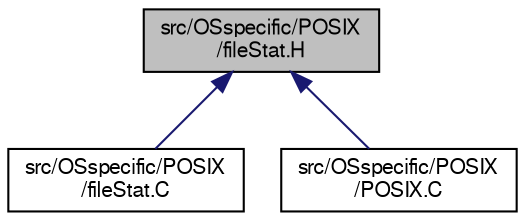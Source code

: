 digraph "src/OSspecific/POSIX/fileStat.H"
{
  bgcolor="transparent";
  edge [fontname="FreeSans",fontsize="10",labelfontname="FreeSans",labelfontsize="10"];
  node [fontname="FreeSans",fontsize="10",shape=record];
  Node21 [label="src/OSspecific/POSIX\l/fileStat.H",height=0.2,width=0.4,color="black", fillcolor="grey75", style="filled", fontcolor="black"];
  Node21 -> Node22 [dir="back",color="midnightblue",fontsize="10",style="solid",fontname="FreeSans"];
  Node22 [label="src/OSspecific/POSIX\l/fileStat.C",height=0.2,width=0.4,color="black",URL="$a12899.html"];
  Node21 -> Node23 [dir="back",color="midnightblue",fontsize="10",style="solid",fontname="FreeSans"];
  Node23 [label="src/OSspecific/POSIX\l/POSIX.C",height=0.2,width=0.4,color="black",URL="$a12914.html",tooltip="POSIX versions of the functions declared in OSspecific.H. "];
}
